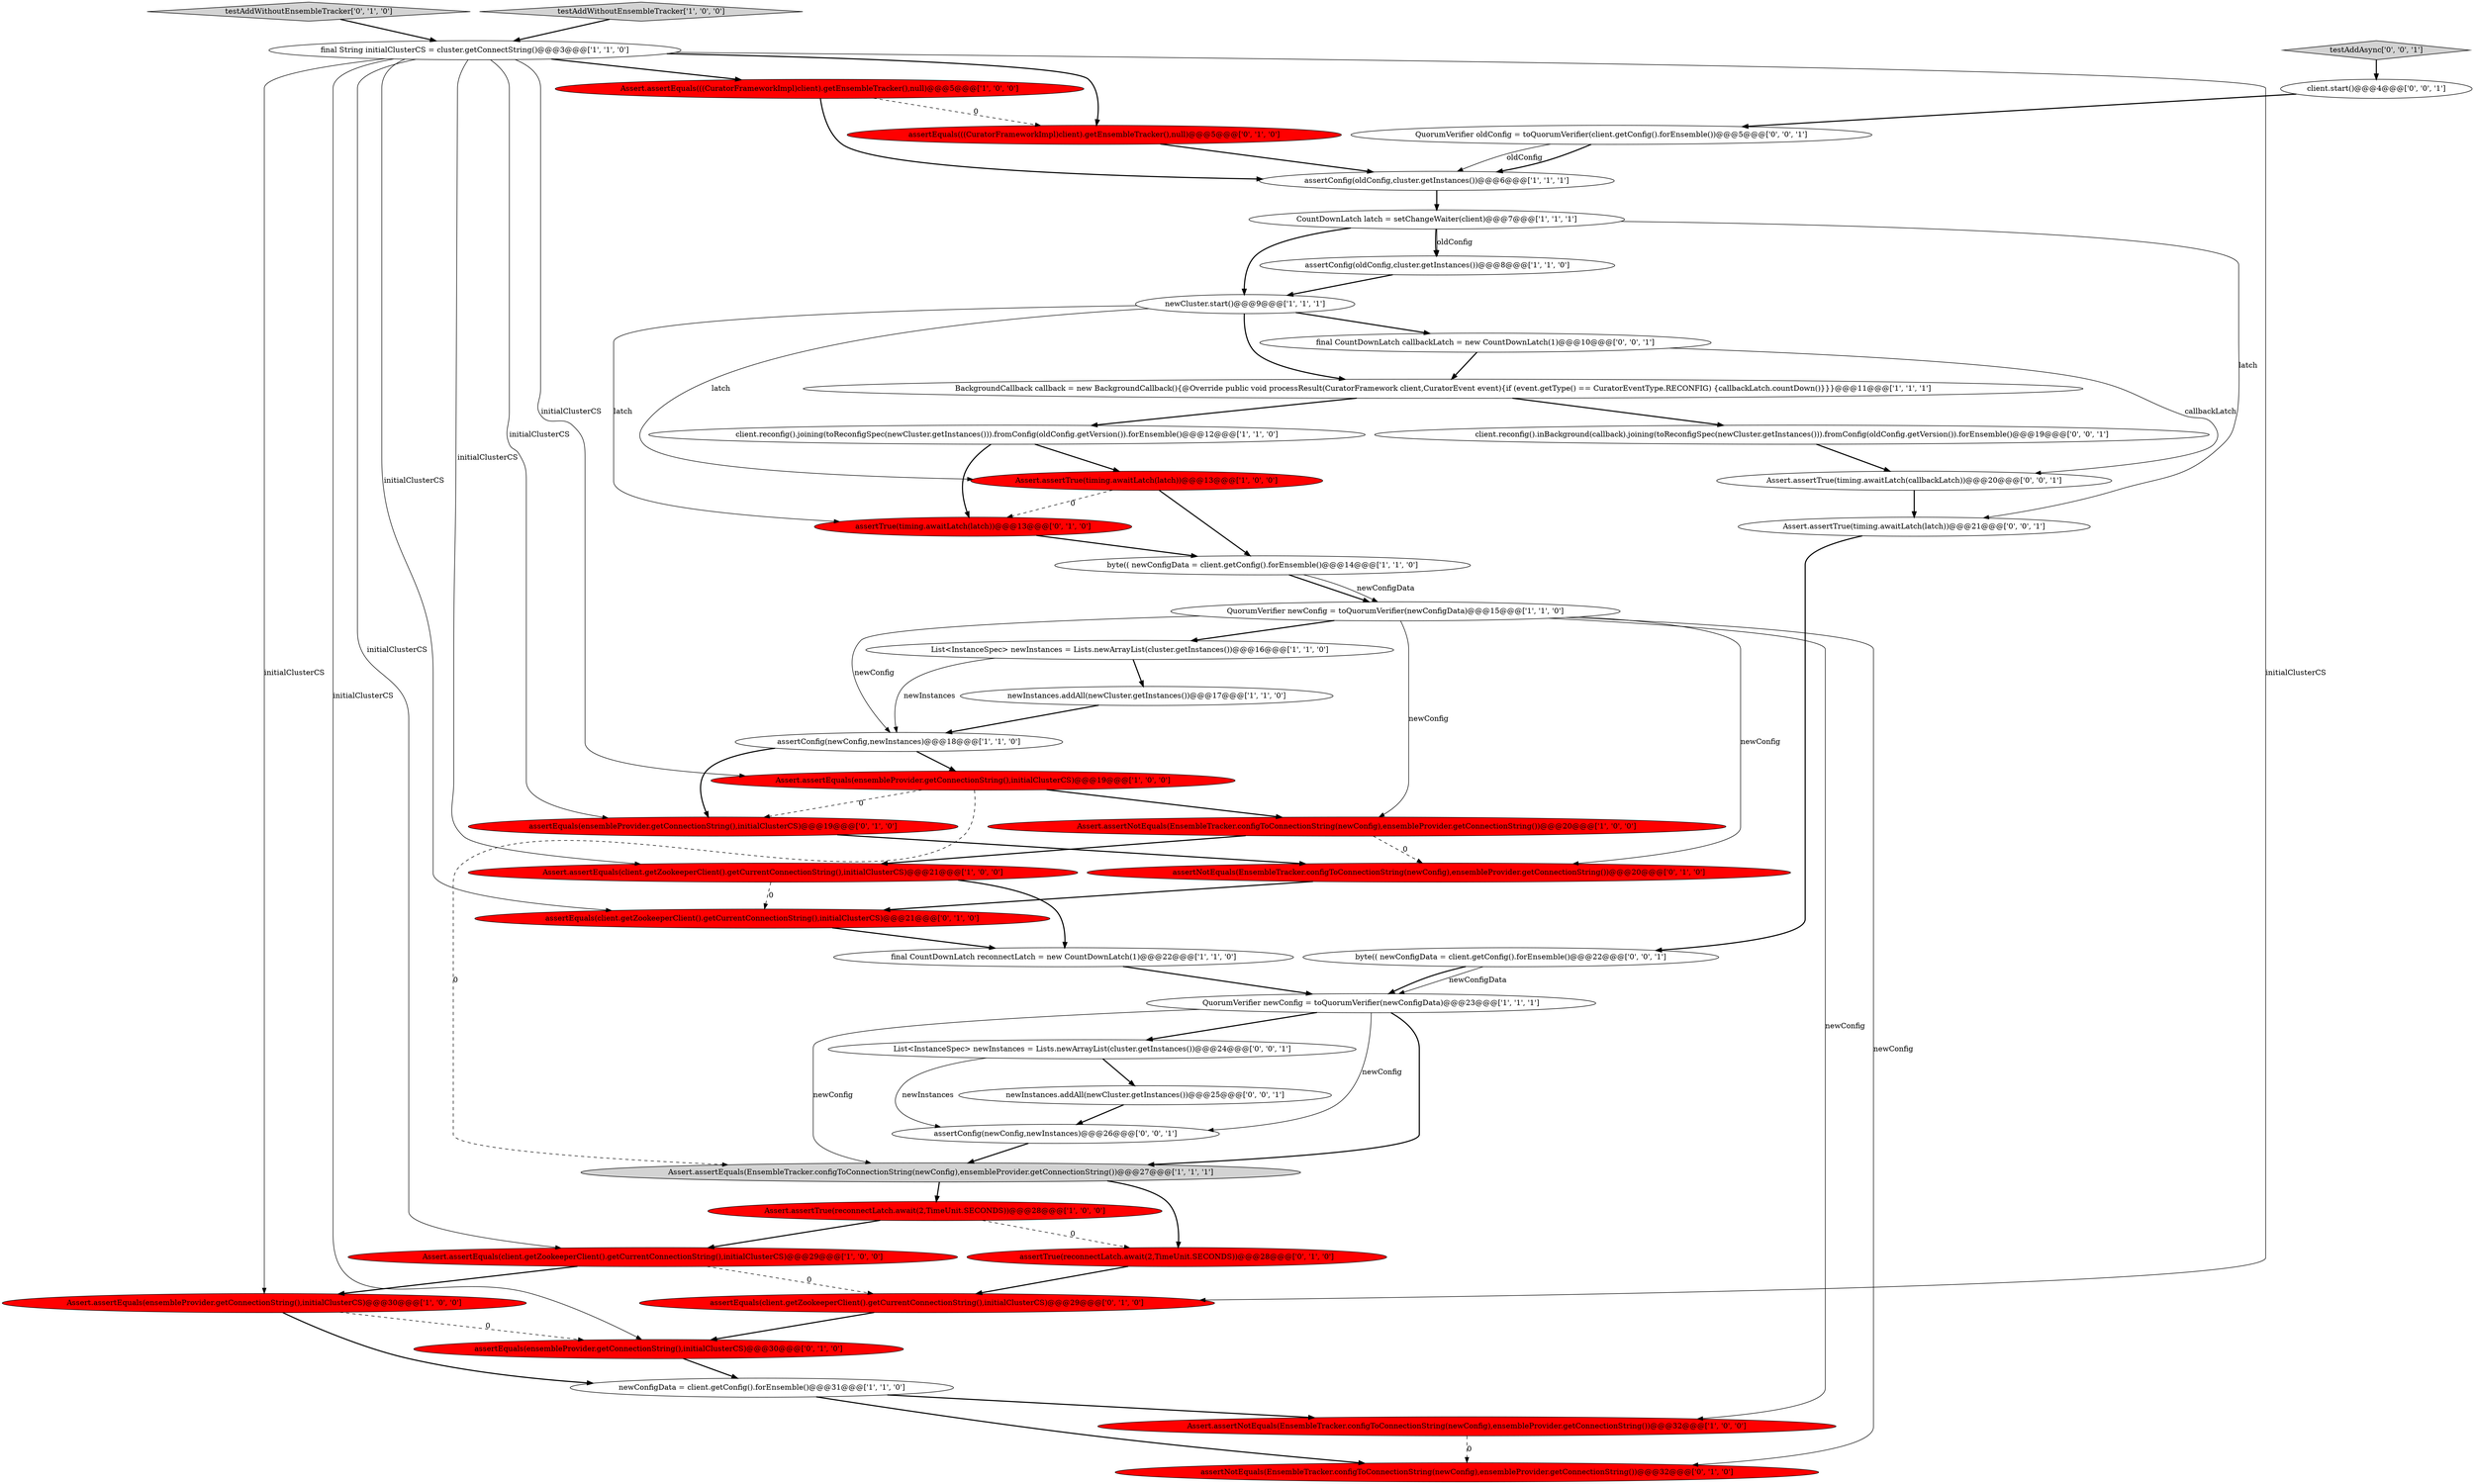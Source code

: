 digraph {
2 [style = filled, label = "newCluster.start()@@@9@@@['1', '1', '1']", fillcolor = white, shape = ellipse image = "AAA0AAABBB1BBB"];
21 [style = filled, label = "Assert.assertEquals(((CuratorFrameworkImpl)client).getEnsembleTracker(),null)@@@5@@@['1', '0', '0']", fillcolor = red, shape = ellipse image = "AAA1AAABBB1BBB"];
28 [style = filled, label = "testAddWithoutEnsembleTracker['0', '1', '0']", fillcolor = lightgray, shape = diamond image = "AAA0AAABBB2BBB"];
1 [style = filled, label = "CountDownLatch latch = setChangeWaiter(client)@@@7@@@['1', '1', '1']", fillcolor = white, shape = ellipse image = "AAA0AAABBB1BBB"];
30 [style = filled, label = "assertTrue(timing.awaitLatch(latch))@@@13@@@['0', '1', '0']", fillcolor = red, shape = ellipse image = "AAA1AAABBB2BBB"];
40 [style = filled, label = "testAddAsync['0', '0', '1']", fillcolor = lightgray, shape = diamond image = "AAA0AAABBB3BBB"];
10 [style = filled, label = "Assert.assertNotEquals(EnsembleTracker.configToConnectionString(newConfig),ensembleProvider.getConnectionString())@@@32@@@['1', '0', '0']", fillcolor = red, shape = ellipse image = "AAA1AAABBB1BBB"];
25 [style = filled, label = "Assert.assertEquals(client.getZookeeperClient().getCurrentConnectionString(),initialClusterCS)@@@21@@@['1', '0', '0']", fillcolor = red, shape = ellipse image = "AAA1AAABBB1BBB"];
19 [style = filled, label = "BackgroundCallback callback = new BackgroundCallback(){@Override public void processResult(CuratorFramework client,CuratorEvent event){if (event.getType() == CuratorEventType.RECONFIG) {callbackLatch.countDown()}}}@@@11@@@['1', '1', '1']", fillcolor = white, shape = ellipse image = "AAA0AAABBB1BBB"];
17 [style = filled, label = "Assert.assertTrue(reconnectLatch.await(2,TimeUnit.SECONDS))@@@28@@@['1', '0', '0']", fillcolor = red, shape = ellipse image = "AAA1AAABBB1BBB"];
18 [style = filled, label = "Assert.assertTrue(timing.awaitLatch(latch))@@@13@@@['1', '0', '0']", fillcolor = red, shape = ellipse image = "AAA1AAABBB1BBB"];
8 [style = filled, label = "Assert.assertEquals(ensembleProvider.getConnectionString(),initialClusterCS)@@@19@@@['1', '0', '0']", fillcolor = red, shape = ellipse image = "AAA1AAABBB1BBB"];
22 [style = filled, label = "newConfigData = client.getConfig().forEnsemble()@@@31@@@['1', '1', '0']", fillcolor = white, shape = ellipse image = "AAA0AAABBB1BBB"];
5 [style = filled, label = "Assert.assertEquals(client.getZookeeperClient().getCurrentConnectionString(),initialClusterCS)@@@29@@@['1', '0', '0']", fillcolor = red, shape = ellipse image = "AAA1AAABBB1BBB"];
24 [style = filled, label = "Assert.assertNotEquals(EnsembleTracker.configToConnectionString(newConfig),ensembleProvider.getConnectionString())@@@20@@@['1', '0', '0']", fillcolor = red, shape = ellipse image = "AAA1AAABBB1BBB"];
39 [style = filled, label = "client.start()@@@4@@@['0', '0', '1']", fillcolor = white, shape = ellipse image = "AAA0AAABBB3BBB"];
43 [style = filled, label = "List<InstanceSpec> newInstances = Lists.newArrayList(cluster.getInstances())@@@24@@@['0', '0', '1']", fillcolor = white, shape = ellipse image = "AAA0AAABBB3BBB"];
45 [style = filled, label = "client.reconfig().inBackground(callback).joining(toReconfigSpec(newCluster.getInstances())).fromConfig(oldConfig.getVersion()).forEnsemble()@@@19@@@['0', '0', '1']", fillcolor = white, shape = ellipse image = "AAA0AAABBB3BBB"];
13 [style = filled, label = "testAddWithoutEnsembleTracker['1', '0', '0']", fillcolor = lightgray, shape = diamond image = "AAA0AAABBB1BBB"];
0 [style = filled, label = "QuorumVerifier newConfig = toQuorumVerifier(newConfigData)@@@23@@@['1', '1', '1']", fillcolor = white, shape = ellipse image = "AAA0AAABBB1BBB"];
4 [style = filled, label = "Assert.assertEquals(ensembleProvider.getConnectionString(),initialClusterCS)@@@30@@@['1', '0', '0']", fillcolor = red, shape = ellipse image = "AAA1AAABBB1BBB"];
35 [style = filled, label = "assertTrue(reconnectLatch.await(2,TimeUnit.SECONDS))@@@28@@@['0', '1', '0']", fillcolor = red, shape = ellipse image = "AAA1AAABBB2BBB"];
46 [style = filled, label = "Assert.assertTrue(timing.awaitLatch(latch))@@@21@@@['0', '0', '1']", fillcolor = white, shape = ellipse image = "AAA0AAABBB3BBB"];
41 [style = filled, label = "QuorumVerifier oldConfig = toQuorumVerifier(client.getConfig().forEnsemble())@@@5@@@['0', '0', '1']", fillcolor = white, shape = ellipse image = "AAA0AAABBB3BBB"];
12 [style = filled, label = "byte(( newConfigData = client.getConfig().forEnsemble()@@@14@@@['1', '1', '0']", fillcolor = white, shape = ellipse image = "AAA0AAABBB1BBB"];
14 [style = filled, label = "assertConfig(oldConfig,cluster.getInstances())@@@8@@@['1', '1', '0']", fillcolor = white, shape = ellipse image = "AAA0AAABBB1BBB"];
11 [style = filled, label = "List<InstanceSpec> newInstances = Lists.newArrayList(cluster.getInstances())@@@16@@@['1', '1', '0']", fillcolor = white, shape = ellipse image = "AAA0AAABBB1BBB"];
44 [style = filled, label = "Assert.assertTrue(timing.awaitLatch(callbackLatch))@@@20@@@['0', '0', '1']", fillcolor = white, shape = ellipse image = "AAA0AAABBB3BBB"];
3 [style = filled, label = "QuorumVerifier newConfig = toQuorumVerifier(newConfigData)@@@15@@@['1', '1', '0']", fillcolor = white, shape = ellipse image = "AAA0AAABBB1BBB"];
9 [style = filled, label = "client.reconfig().joining(toReconfigSpec(newCluster.getInstances())).fromConfig(oldConfig.getVersion()).forEnsemble()@@@12@@@['1', '1', '0']", fillcolor = white, shape = ellipse image = "AAA0AAABBB1BBB"];
26 [style = filled, label = "assertNotEquals(EnsembleTracker.configToConnectionString(newConfig),ensembleProvider.getConnectionString())@@@32@@@['0', '1', '0']", fillcolor = red, shape = ellipse image = "AAA1AAABBB2BBB"];
37 [style = filled, label = "final CountDownLatch callbackLatch = new CountDownLatch(1)@@@10@@@['0', '0', '1']", fillcolor = white, shape = ellipse image = "AAA0AAABBB3BBB"];
32 [style = filled, label = "assertNotEquals(EnsembleTracker.configToConnectionString(newConfig),ensembleProvider.getConnectionString())@@@20@@@['0', '1', '0']", fillcolor = red, shape = ellipse image = "AAA1AAABBB2BBB"];
36 [style = filled, label = "newInstances.addAll(newCluster.getInstances())@@@25@@@['0', '0', '1']", fillcolor = white, shape = ellipse image = "AAA0AAABBB3BBB"];
42 [style = filled, label = "byte(( newConfigData = client.getConfig().forEnsemble()@@@22@@@['0', '0', '1']", fillcolor = white, shape = ellipse image = "AAA0AAABBB3BBB"];
15 [style = filled, label = "Assert.assertEquals(EnsembleTracker.configToConnectionString(newConfig),ensembleProvider.getConnectionString())@@@27@@@['1', '1', '1']", fillcolor = lightgray, shape = ellipse image = "AAA0AAABBB1BBB"];
33 [style = filled, label = "assertEquals(client.getZookeeperClient().getCurrentConnectionString(),initialClusterCS)@@@21@@@['0', '1', '0']", fillcolor = red, shape = ellipse image = "AAA1AAABBB2BBB"];
16 [style = filled, label = "assertConfig(oldConfig,cluster.getInstances())@@@6@@@['1', '1', '1']", fillcolor = white, shape = ellipse image = "AAA0AAABBB1BBB"];
27 [style = filled, label = "assertEquals(((CuratorFrameworkImpl)client).getEnsembleTracker(),null)@@@5@@@['0', '1', '0']", fillcolor = red, shape = ellipse image = "AAA1AAABBB2BBB"];
7 [style = filled, label = "final CountDownLatch reconnectLatch = new CountDownLatch(1)@@@22@@@['1', '1', '0']", fillcolor = white, shape = ellipse image = "AAA0AAABBB1BBB"];
20 [style = filled, label = "final String initialClusterCS = cluster.getConnectString()@@@3@@@['1', '1', '0']", fillcolor = white, shape = ellipse image = "AAA0AAABBB1BBB"];
23 [style = filled, label = "assertConfig(newConfig,newInstances)@@@18@@@['1', '1', '0']", fillcolor = white, shape = ellipse image = "AAA0AAABBB1BBB"];
34 [style = filled, label = "assertEquals(ensembleProvider.getConnectionString(),initialClusterCS)@@@30@@@['0', '1', '0']", fillcolor = red, shape = ellipse image = "AAA1AAABBB2BBB"];
29 [style = filled, label = "assertEquals(ensembleProvider.getConnectionString(),initialClusterCS)@@@19@@@['0', '1', '0']", fillcolor = red, shape = ellipse image = "AAA1AAABBB2BBB"];
38 [style = filled, label = "assertConfig(newConfig,newInstances)@@@26@@@['0', '0', '1']", fillcolor = white, shape = ellipse image = "AAA0AAABBB3BBB"];
31 [style = filled, label = "assertEquals(client.getZookeeperClient().getCurrentConnectionString(),initialClusterCS)@@@29@@@['0', '1', '0']", fillcolor = red, shape = ellipse image = "AAA1AAABBB2BBB"];
6 [style = filled, label = "newInstances.addAll(newCluster.getInstances())@@@17@@@['1', '1', '0']", fillcolor = white, shape = ellipse image = "AAA0AAABBB1BBB"];
3->23 [style = solid, label="newConfig"];
41->16 [style = solid, label="oldConfig"];
28->20 [style = bold, label=""];
20->31 [style = solid, label="initialClusterCS"];
18->30 [style = dashed, label="0"];
17->35 [style = dashed, label="0"];
2->18 [style = solid, label="latch"];
38->15 [style = bold, label=""];
0->15 [style = bold, label=""];
42->0 [style = solid, label="newConfigData"];
0->15 [style = solid, label="newConfig"];
20->27 [style = bold, label=""];
23->29 [style = bold, label=""];
44->46 [style = bold, label=""];
15->17 [style = bold, label=""];
19->9 [style = bold, label=""];
21->16 [style = bold, label=""];
20->29 [style = solid, label="initialClusterCS"];
20->8 [style = solid, label="initialClusterCS"];
33->7 [style = bold, label=""];
35->31 [style = bold, label=""];
46->42 [style = bold, label=""];
17->5 [style = bold, label=""];
3->11 [style = bold, label=""];
18->12 [style = bold, label=""];
7->0 [style = bold, label=""];
1->14 [style = solid, label="oldConfig"];
27->16 [style = bold, label=""];
23->8 [style = bold, label=""];
25->7 [style = bold, label=""];
3->10 [style = solid, label="newConfig"];
15->35 [style = bold, label=""];
24->32 [style = dashed, label="0"];
29->32 [style = bold, label=""];
37->44 [style = solid, label="callbackLatch"];
4->34 [style = dashed, label="0"];
39->41 [style = bold, label=""];
4->22 [style = bold, label=""];
8->24 [style = bold, label=""];
22->26 [style = bold, label=""];
20->34 [style = solid, label="initialClusterCS"];
1->46 [style = solid, label="latch"];
3->24 [style = solid, label="newConfig"];
2->30 [style = solid, label="latch"];
21->27 [style = dashed, label="0"];
6->23 [style = bold, label=""];
0->43 [style = bold, label=""];
43->36 [style = bold, label=""];
20->25 [style = solid, label="initialClusterCS"];
45->44 [style = bold, label=""];
32->33 [style = bold, label=""];
42->0 [style = bold, label=""];
31->34 [style = bold, label=""];
19->45 [style = bold, label=""];
20->33 [style = solid, label="initialClusterCS"];
30->12 [style = bold, label=""];
9->18 [style = bold, label=""];
40->39 [style = bold, label=""];
16->1 [style = bold, label=""];
24->25 [style = bold, label=""];
5->4 [style = bold, label=""];
22->10 [style = bold, label=""];
5->31 [style = dashed, label="0"];
20->4 [style = solid, label="initialClusterCS"];
41->16 [style = bold, label=""];
3->26 [style = solid, label="newConfig"];
14->2 [style = bold, label=""];
12->3 [style = bold, label=""];
1->2 [style = bold, label=""];
3->32 [style = solid, label="newConfig"];
20->5 [style = solid, label="initialClusterCS"];
8->29 [style = dashed, label="0"];
11->23 [style = solid, label="newInstances"];
2->19 [style = bold, label=""];
11->6 [style = bold, label=""];
8->15 [style = dashed, label="0"];
9->30 [style = bold, label=""];
34->22 [style = bold, label=""];
20->21 [style = bold, label=""];
10->26 [style = dashed, label="0"];
0->38 [style = solid, label="newConfig"];
25->33 [style = dashed, label="0"];
1->14 [style = bold, label=""];
12->3 [style = solid, label="newConfigData"];
37->19 [style = bold, label=""];
36->38 [style = bold, label=""];
2->37 [style = bold, label=""];
43->38 [style = solid, label="newInstances"];
13->20 [style = bold, label=""];
}
